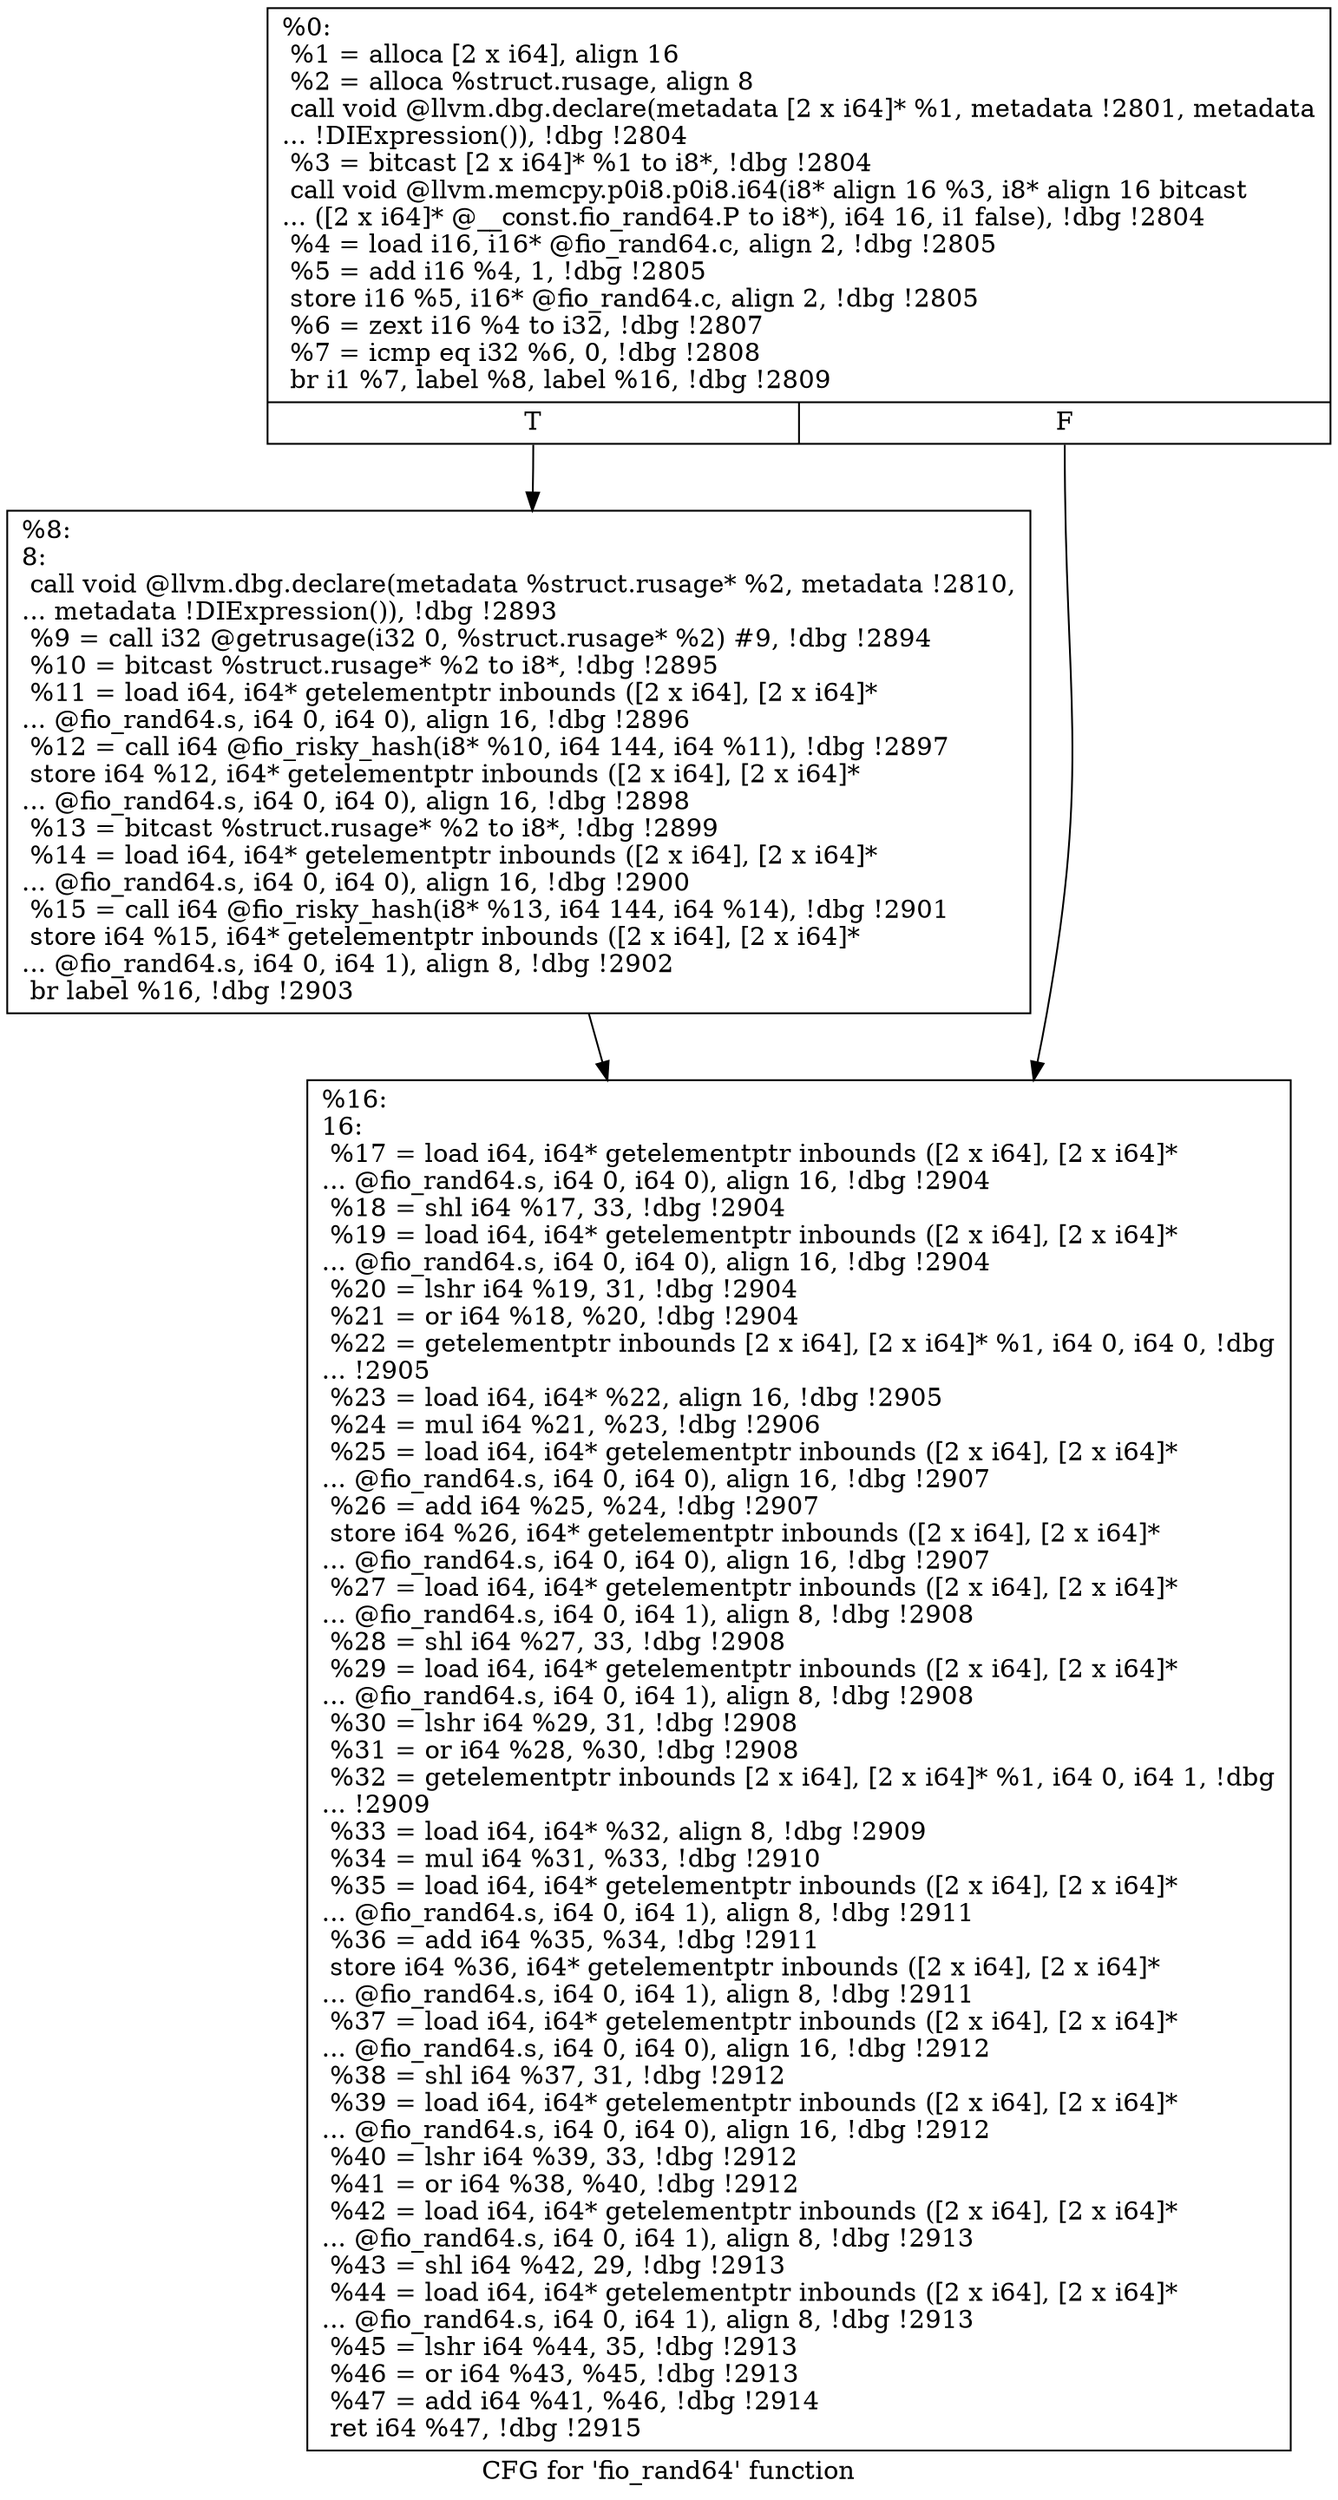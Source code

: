 digraph "CFG for 'fio_rand64' function" {
	label="CFG for 'fio_rand64' function";

	Node0x556851812000 [shape=record,label="{%0:\l  %1 = alloca [2 x i64], align 16\l  %2 = alloca %struct.rusage, align 8\l  call void @llvm.dbg.declare(metadata [2 x i64]* %1, metadata !2801, metadata\l... !DIExpression()), !dbg !2804\l  %3 = bitcast [2 x i64]* %1 to i8*, !dbg !2804\l  call void @llvm.memcpy.p0i8.p0i8.i64(i8* align 16 %3, i8* align 16 bitcast\l... ([2 x i64]* @__const.fio_rand64.P to i8*), i64 16, i1 false), !dbg !2804\l  %4 = load i16, i16* @fio_rand64.c, align 2, !dbg !2805\l  %5 = add i16 %4, 1, !dbg !2805\l  store i16 %5, i16* @fio_rand64.c, align 2, !dbg !2805\l  %6 = zext i16 %4 to i32, !dbg !2807\l  %7 = icmp eq i32 %6, 0, !dbg !2808\l  br i1 %7, label %8, label %16, !dbg !2809\l|{<s0>T|<s1>F}}"];
	Node0x556851812000:s0 -> Node0x5568518130a0;
	Node0x556851812000:s1 -> Node0x5568518130f0;
	Node0x5568518130a0 [shape=record,label="{%8:\l8:                                                \l  call void @llvm.dbg.declare(metadata %struct.rusage* %2, metadata !2810,\l... metadata !DIExpression()), !dbg !2893\l  %9 = call i32 @getrusage(i32 0, %struct.rusage* %2) #9, !dbg !2894\l  %10 = bitcast %struct.rusage* %2 to i8*, !dbg !2895\l  %11 = load i64, i64* getelementptr inbounds ([2 x i64], [2 x i64]*\l... @fio_rand64.s, i64 0, i64 0), align 16, !dbg !2896\l  %12 = call i64 @fio_risky_hash(i8* %10, i64 144, i64 %11), !dbg !2897\l  store i64 %12, i64* getelementptr inbounds ([2 x i64], [2 x i64]*\l... @fio_rand64.s, i64 0, i64 0), align 16, !dbg !2898\l  %13 = bitcast %struct.rusage* %2 to i8*, !dbg !2899\l  %14 = load i64, i64* getelementptr inbounds ([2 x i64], [2 x i64]*\l... @fio_rand64.s, i64 0, i64 0), align 16, !dbg !2900\l  %15 = call i64 @fio_risky_hash(i8* %13, i64 144, i64 %14), !dbg !2901\l  store i64 %15, i64* getelementptr inbounds ([2 x i64], [2 x i64]*\l... @fio_rand64.s, i64 0, i64 1), align 8, !dbg !2902\l  br label %16, !dbg !2903\l}"];
	Node0x5568518130a0 -> Node0x5568518130f0;
	Node0x5568518130f0 [shape=record,label="{%16:\l16:                                               \l  %17 = load i64, i64* getelementptr inbounds ([2 x i64], [2 x i64]*\l... @fio_rand64.s, i64 0, i64 0), align 16, !dbg !2904\l  %18 = shl i64 %17, 33, !dbg !2904\l  %19 = load i64, i64* getelementptr inbounds ([2 x i64], [2 x i64]*\l... @fio_rand64.s, i64 0, i64 0), align 16, !dbg !2904\l  %20 = lshr i64 %19, 31, !dbg !2904\l  %21 = or i64 %18, %20, !dbg !2904\l  %22 = getelementptr inbounds [2 x i64], [2 x i64]* %1, i64 0, i64 0, !dbg\l... !2905\l  %23 = load i64, i64* %22, align 16, !dbg !2905\l  %24 = mul i64 %21, %23, !dbg !2906\l  %25 = load i64, i64* getelementptr inbounds ([2 x i64], [2 x i64]*\l... @fio_rand64.s, i64 0, i64 0), align 16, !dbg !2907\l  %26 = add i64 %25, %24, !dbg !2907\l  store i64 %26, i64* getelementptr inbounds ([2 x i64], [2 x i64]*\l... @fio_rand64.s, i64 0, i64 0), align 16, !dbg !2907\l  %27 = load i64, i64* getelementptr inbounds ([2 x i64], [2 x i64]*\l... @fio_rand64.s, i64 0, i64 1), align 8, !dbg !2908\l  %28 = shl i64 %27, 33, !dbg !2908\l  %29 = load i64, i64* getelementptr inbounds ([2 x i64], [2 x i64]*\l... @fio_rand64.s, i64 0, i64 1), align 8, !dbg !2908\l  %30 = lshr i64 %29, 31, !dbg !2908\l  %31 = or i64 %28, %30, !dbg !2908\l  %32 = getelementptr inbounds [2 x i64], [2 x i64]* %1, i64 0, i64 1, !dbg\l... !2909\l  %33 = load i64, i64* %32, align 8, !dbg !2909\l  %34 = mul i64 %31, %33, !dbg !2910\l  %35 = load i64, i64* getelementptr inbounds ([2 x i64], [2 x i64]*\l... @fio_rand64.s, i64 0, i64 1), align 8, !dbg !2911\l  %36 = add i64 %35, %34, !dbg !2911\l  store i64 %36, i64* getelementptr inbounds ([2 x i64], [2 x i64]*\l... @fio_rand64.s, i64 0, i64 1), align 8, !dbg !2911\l  %37 = load i64, i64* getelementptr inbounds ([2 x i64], [2 x i64]*\l... @fio_rand64.s, i64 0, i64 0), align 16, !dbg !2912\l  %38 = shl i64 %37, 31, !dbg !2912\l  %39 = load i64, i64* getelementptr inbounds ([2 x i64], [2 x i64]*\l... @fio_rand64.s, i64 0, i64 0), align 16, !dbg !2912\l  %40 = lshr i64 %39, 33, !dbg !2912\l  %41 = or i64 %38, %40, !dbg !2912\l  %42 = load i64, i64* getelementptr inbounds ([2 x i64], [2 x i64]*\l... @fio_rand64.s, i64 0, i64 1), align 8, !dbg !2913\l  %43 = shl i64 %42, 29, !dbg !2913\l  %44 = load i64, i64* getelementptr inbounds ([2 x i64], [2 x i64]*\l... @fio_rand64.s, i64 0, i64 1), align 8, !dbg !2913\l  %45 = lshr i64 %44, 35, !dbg !2913\l  %46 = or i64 %43, %45, !dbg !2913\l  %47 = add i64 %41, %46, !dbg !2914\l  ret i64 %47, !dbg !2915\l}"];
}
